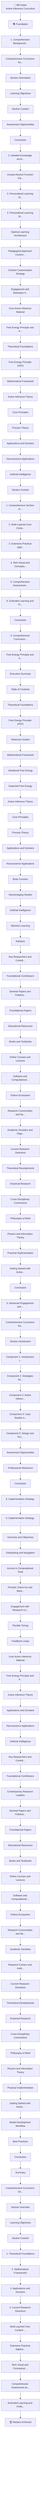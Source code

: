 flowchart TD
    A["🎯 Bill Gates<br/>Active Inference Curriculum"] --> B["📚 Foundation"]
    
    B --> S1["1. Comprehensive Background..."]
    S1 --> S2["Comprehensive Curriculum Se..."]
    S2 --> S3["Section Information"]
    S3 --> S4["Learning Objectives"]
    S4 --> S5["Section Content"]
    S5 --> S6["Assessment Opportunities"]
    S6 --> S7["Conclusion"]
    S7 --> S8["2. Detailed Knowledge Archi..."]
    S8 --> S9["Unused Alcohol Function Cla..."]
    S9 --> S10["3. Personalized Learning St..."]
    S10 --> S11["3. Personalized Learning St..."]
    S11 --> S12["Optimal Learning Architecture"]
    S12 --> S13["Pedagogical Approach Custom..."]
    S13 --> S14["Content Customization Strategy"]
    S14 --> S15["Engagement and Motivation F..."]
    S15 --> S16["Core Active Inference Material"]
    S16 --> S17["Free Energy Principle and A..."]
    S17 --> S18["Theoretical Foundations"]
    S18 --> S19["Free Energy Principle (FEP)"]
    S19 --> S20["Mathematical Framework"]
    S20 --> S21["Active Inference Theory"]
    S21 --> S22["Core Principles"]
    S22 --> S23["Process Theory"]
    S23 --> S24["Applications and Domains"]
    S24 --> S25["Neuroscience Applications"]
    S25 --> S26["Artificial Intelligence"]
    S26 --> S27["Section Content"]
    S27 --> S28["1. Comprehensive Section In..."]
    S28 --> S29["2. Multi-Layered Core Conte..."]
    S29 --> S30["3. Extensive Practical Appl..."]
    S30 --> S31["4. Rich Visual and Conceptu..."]
    S31 --> S32["5. Comprehensive Assessment..."]
    S32 --> S33["6. Extended Learning and Pr..."]
    S33 --> S34["Conclusion"]
    S34 --> S35["4. Comprehensive Curriculum..."]
    S35 --> S36["Free Energy Principle and A..."]
    S36 --> S37["Executive Summary"]
    S37 --> S38["Table of Contents"]
    S38 --> S39["Theoretical Foundations"]
    S39 --> S40["Free Energy Principle (FEP)"]
    S40 --> S41["Historical Context"]
    S41 --> S42["Mathematical Framework"]
    S42 --> S43["Variational Free Energy"]
    S43 --> S44["Expected Free Energy"]
    S44 --> S45["Active Inference Theory"]
    S45 --> S46["Core Principles"]
    S46 --> S47["Process Theory"]
    S47 --> S48["Applications and Domains"]
    S48 --> S49["Neuroscience Applications"]
    S49 --> S50["Brain Function"]
    S50 --> S51["Neuroimaging Studies"]
    S51 --> S52["Artificial Intelligence"]
    S52 --> S53["Machine Learning"]
    S53 --> S54["Robotics"]
    S54 --> S55["Key Researchers and Contrib..."]
    S55 --> S56["Foundational Contributors"]
    S56 --> S57["Seminal Papers and Publicat..."]
    S57 --> S58["Foundational Papers"]
    S58 --> S59["Educational Resources"]
    S59 --> S60["Books and Textbooks"]
    S60 --> S61["Online Courses and Lectures"]
    S61 --> S62["Software and Computational ..."]
    S62 --> S63["Python Ecosystem"]
    S63 --> S64["Research Communities and Ne..."]
    S64 --> S65["Academic Societies and Orga..."]
    S65 --> S66["Current Research Directions"]
    S66 --> S67["Theoretical Developments"]
    S67 --> S68["Empirical Research"]
    S68 --> S69["Cross-Disciplinary Connections"]
    S69 --> S70["Philosophy of Mind"]
    S70 --> S71["Physics and Information Theory"]
    S71 --> S72["Practical Implementation"]
    S72 --> S73["Getting Started with Active..."]
    S73 --> S74["Conclusion"]
    S74 --> S75["5. Advanced Engagement and ..."]
    S75 --> S76["Comprehensive Curriculum Se..."]
    S76 --> S77["Section Introduction"]
    S77 --> S78["Component 1: Introduction t..."]
    S78 --> S79["Component 2: Strategies for..."]
    S79 --> S80["Component 3: Active Inferen..."]
    S80 --> S81["Component 4: Case Studies a..."]
    S81 --> S82["Component 5: Design and Pro..."]
    S82 --> S83["Assessment Opportunities"]
    S83 --> S84["Professional Relevance"]
    S84 --> S85["Conclusion"]
    S85 --> S86["6. Implementation Strategy ..."]
    S86 --> S87["6. Implementation Strategy ..."]
    S87 --> S88["Overview and Objectives"]
    S88 --> S89["Onboarding and Navigation"]
    S89 --> S90["Access to Computational Tools"]
    S90 --> S91["Periodic Check-Ins and Ment..."]
    S91 --> S92["Engagement with Research Co..."]
    S92 --> S93["Flexible Timing"]
    S93 --> S94["Feedback Loops"]
    S94 --> S95["Core Active Inference Material"]
    S95 --> S96["Free Energy Principle and A..."]
    S96 --> S97["Active Inference Theory"]
    S97 --> S98["Applications and Domains"]
    S98 --> S99["Neuroscience Applications"]
    S99 --> S100["Artificial Intelligence"]
    S100 --> S101["Key Researchers and Contrib..."]
    S101 --> S102["Foundational Contributors"]
    S102 --> S103["Contemporary Research Leaders"]
    S103 --> S104["Seminal Papers and Publicat..."]
    S104 --> S105["Foundational Papers"]
    S105 --> S106["Educational Resources"]
    S106 --> S107["Books and Textbooks"]
    S107 --> S108["Online Courses and Lectures"]
    S108 --> S109["Software and Computational ..."]
    S109 --> S110["Python Ecosystem"]
    S110 --> S111["Research Communities and Ne..."]
    S111 --> S112["Academic Societies"]
    S112 --> S113["Research Centers and Instit..."]
    S113 --> S114["Current Research Directions"]
    S114 --> S115["Theoretical Developments"]
    S115 --> S116["Empirical Research"]
    S116 --> S117["Cross-Disciplinary Connections"]
    S117 --> S118["Philosophy of Mind"]
    S118 --> S119["Physics and Information Theory"]
    S119 --> S120["Practical Implementation"]
    S120 --> S121["Getting Started with Active..."]
    S121 --> S122["Model Development Workflow"]
    S122 --> S123["Best Practices"]
    S123 --> S124["Conclusion"]
    S124 --> S125["Summary"]
    S125 --> S126["Comprehensive Curriculum Se..."]
    S126 --> S127["Section Overview"]
    S127 --> S128["Learning Objectives"]
    S128 --> S129["Section Content"]
    S129 --> S130["1. Theoretical Foundations"]
    S130 --> S131["2. Mathematical Frameworks"]
    S131 --> S132["3. Applications and Domains"]
    S132 --> S133["4. Current Research Directions"]
    S133 --> S134["Multi-Layered Core Content ..."]
    S134 --> S135["Extensive Practical Applica..."]
    S135 --> S136["Rich Visual and Conceptual ..."]
    S136 --> S137["Comprehensive Assessment an..."]
    S137 --> S138["Extended Learning and Profe..."]
    S138 --> Z["🏆 Mastery Achieved"]